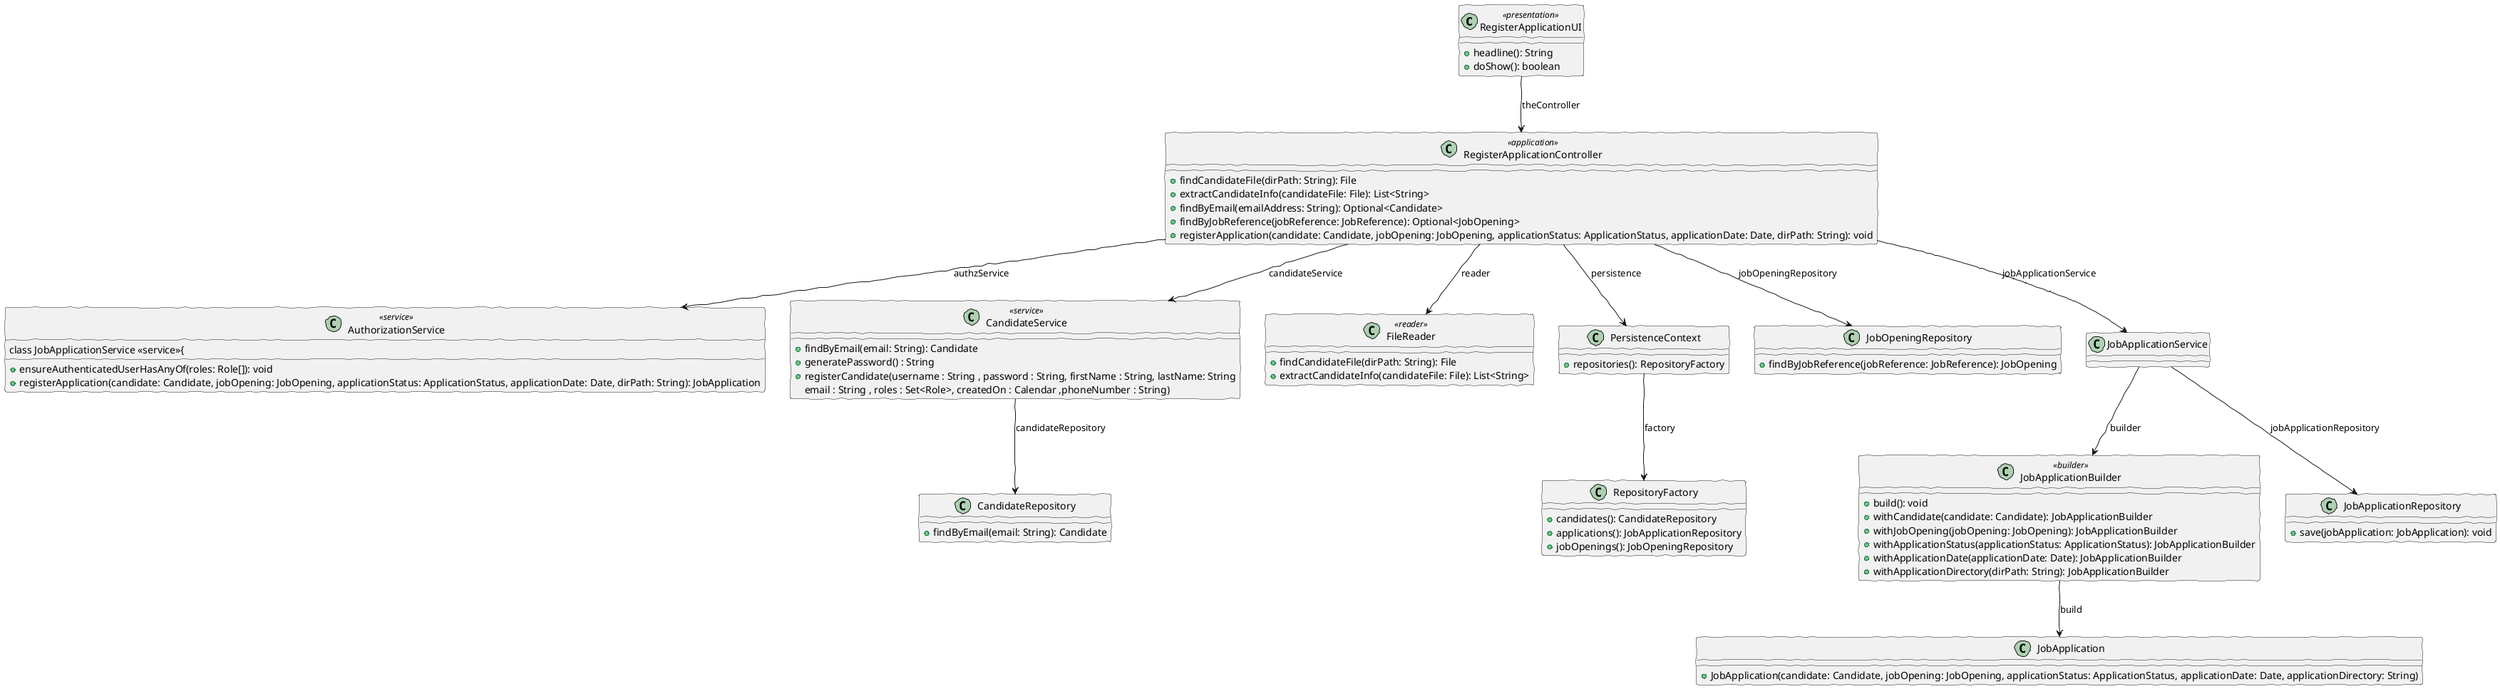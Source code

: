 @startuml
skinparam handwritten true
skinparam packageStyle rect
skinparam defaultFontName FG Virgil
skinparam shadowing false

    class RegisterApplicationUI <<presentation>>{
        + headline(): String
        + doShow(): boolean
    }

    class RegisterApplicationController<<application>> {
        + findCandidateFile(dirPath: String): File
        + extractCandidateInfo(candidateFile: File): List<String>
        + findByEmail(emailAddress: String): Optional<Candidate>
        + findByJobReference(jobReference: JobReference): Optional<JobOpening>
        + registerApplication(candidate: Candidate, jobOpening: JobOpening, applicationStatus: ApplicationStatus, applicationDate: Date, dirPath: String): void
    }


    class JobApplicationBuilder<<builder>> {
        + build(): void
        + withCandidate(candidate: Candidate): JobApplicationBuilder
        + withJobOpening(jobOpening: JobOpening): JobApplicationBuilder
        + withApplicationStatus(applicationStatus: ApplicationStatus): JobApplicationBuilder
        + withApplicationDate(applicationDate: Date): JobApplicationBuilder
        + withApplicationDirectory(dirPath: String): JobApplicationBuilder
    }


    class AuthorizationService <<service>>{
        + ensureAuthenticatedUserHasAnyOf(roles: Role[]): void

    class JobApplicationService <<service>>{
        + registerApplication(candidate: Candidate, jobOpening: JobOpening, applicationStatus: ApplicationStatus, applicationDate: Date, dirPath: String): JobApplication
    }

    class CandidateService <<service>>{
        + findByEmail(email: String): Candidate
        + generatePassword() : String
        + registerCandidate(username : String , password : String, firstName : String, lastName: String
                           email : String , roles : Set<Role>, createdOn : Calendar ,phoneNumber : String)
    }

    class FileReader <<reader>> {
        + findCandidateFile(dirPath: String): File
        + extractCandidateInfo(candidateFile: File): List<String>
    }


    class JobApplication {
        + JobApplication(candidate: Candidate, jobOpening: JobOpening, applicationStatus: ApplicationStatus, applicationDate: Date, applicationDirectory: String)
    }

    class PersistenceContext {
        + repositories(): RepositoryFactory
    }

    class RepositoryFactory {
        + candidates(): CandidateRepository
        + applications(): JobApplicationRepository
        + jobOpenings(): JobOpeningRepository
    }

    class CandidateRepository {
        + findByEmail(email: String): Candidate
    }

    class JobApplicationRepository {
        + save(jobApplication: JobApplication): void
    }

    class JobOpeningRepository {
        + findByJobReference(jobReference: JobReference): JobOpening
    }

RegisterApplicationUI --> RegisterApplicationController: theController
RegisterApplicationController --> FileReader: reader
RegisterApplicationController --> CandidateService: candidateService
RegisterApplicationController --> AuthorizationService : authzService
CandidateService --> CandidateRepository: candidateRepository
RegisterApplicationController --> JobOpeningRepository: jobOpeningRepository
RegisterApplicationController --> JobApplicationService: jobApplicationService
JobApplicationService --> JobApplicationBuilder: builder
JobApplicationBuilder --> JobApplication: build
JobApplicationService --> JobApplicationRepository: jobApplicationRepository
RegisterApplicationController --> PersistenceContext : persistence
PersistenceContext --> RepositoryFactory : factory
@enduml
